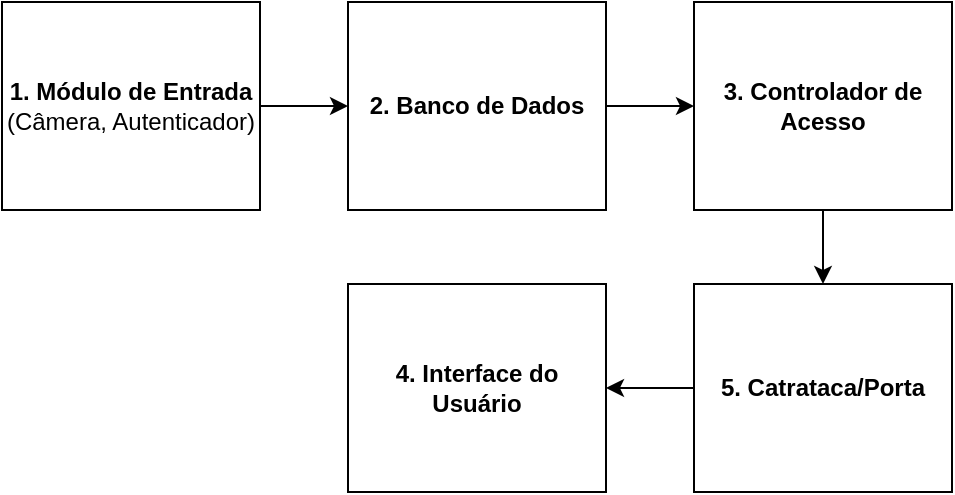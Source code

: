 <mxfile version="24.2.1" type="github">
  <diagram name="Page-1" id="IaB7p9G07RdtcvoD76Kl">
    <mxGraphModel dx="691" dy="1562" grid="0" gridSize="10" guides="1" tooltips="1" connect="1" arrows="1" fold="1" page="1" pageScale="1" pageWidth="850" pageHeight="1100" math="0" shadow="0">
      <root>
        <mxCell id="0" />
        <mxCell id="1" parent="0" />
        <mxCell id="KhLi116X54OpdkXT-Y02-1" value="" style="edgeStyle=orthogonalEdgeStyle;rounded=0;orthogonalLoop=1;jettySize=auto;html=1;" edge="1" parent="1" source="KhLi116X54OpdkXT-Y02-2" target="KhLi116X54OpdkXT-Y02-6">
          <mxGeometry relative="1" as="geometry" />
        </mxCell>
        <mxCell id="KhLi116X54OpdkXT-Y02-2" value="&lt;div&gt;&lt;b&gt;2. Banco de Dados&lt;/b&gt;&lt;/div&gt;" style="rounded=0;whiteSpace=wrap;html=1;" vertex="1" parent="1">
          <mxGeometry x="263" y="-350" width="129" height="104" as="geometry" />
        </mxCell>
        <mxCell id="KhLi116X54OpdkXT-Y02-3" value="" style="edgeStyle=orthogonalEdgeStyle;rounded=0;orthogonalLoop=1;jettySize=auto;html=1;" edge="1" parent="1" source="KhLi116X54OpdkXT-Y02-4" target="KhLi116X54OpdkXT-Y02-2">
          <mxGeometry relative="1" as="geometry" />
        </mxCell>
        <mxCell id="KhLi116X54OpdkXT-Y02-4" value="&lt;div&gt;&lt;b&gt;1. Módulo de Entrada&lt;br&gt;&lt;/b&gt;&lt;/div&gt;&lt;div&gt;(Câmera, Autenticador)&lt;/div&gt;" style="rounded=0;whiteSpace=wrap;html=1;" vertex="1" parent="1">
          <mxGeometry x="90" y="-350" width="129" height="104" as="geometry" />
        </mxCell>
        <mxCell id="KhLi116X54OpdkXT-Y02-5" value="" style="edgeStyle=orthogonalEdgeStyle;rounded=0;orthogonalLoop=1;jettySize=auto;html=1;" edge="1" parent="1" source="KhLi116X54OpdkXT-Y02-6" target="KhLi116X54OpdkXT-Y02-8">
          <mxGeometry relative="1" as="geometry" />
        </mxCell>
        <mxCell id="KhLi116X54OpdkXT-Y02-6" value="&lt;div&gt;&lt;b&gt;3. Controlador de Acesso&lt;/b&gt;&lt;/div&gt;" style="rounded=0;whiteSpace=wrap;html=1;" vertex="1" parent="1">
          <mxGeometry x="436" y="-350" width="129" height="104" as="geometry" />
        </mxCell>
        <mxCell id="KhLi116X54OpdkXT-Y02-7" value="" style="edgeStyle=orthogonalEdgeStyle;rounded=0;orthogonalLoop=1;jettySize=auto;html=1;" edge="1" parent="1" source="KhLi116X54OpdkXT-Y02-8" target="KhLi116X54OpdkXT-Y02-9">
          <mxGeometry relative="1" as="geometry" />
        </mxCell>
        <mxCell id="KhLi116X54OpdkXT-Y02-8" value="&lt;div&gt;&lt;b&gt;5. Catrataca/Porta&lt;/b&gt;&lt;/div&gt;" style="rounded=0;whiteSpace=wrap;html=1;" vertex="1" parent="1">
          <mxGeometry x="436" y="-209" width="129" height="104" as="geometry" />
        </mxCell>
        <mxCell id="KhLi116X54OpdkXT-Y02-9" value="&lt;div&gt;&lt;b&gt;4. Interface do Usuário&lt;/b&gt;&lt;/div&gt;" style="rounded=0;whiteSpace=wrap;html=1;" vertex="1" parent="1">
          <mxGeometry x="263" y="-209" width="129" height="104" as="geometry" />
        </mxCell>
      </root>
    </mxGraphModel>
  </diagram>
</mxfile>
